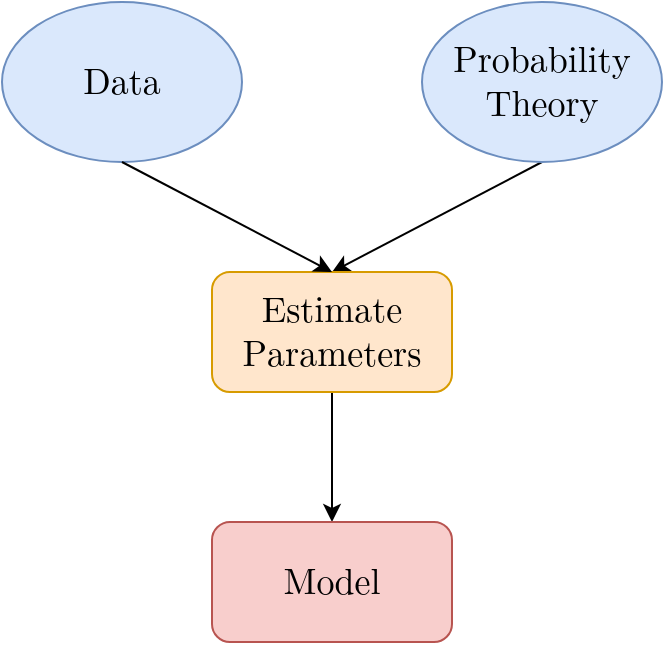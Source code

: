 <mxfile version="12.7.7" type="device"><diagram id="8TNF0KPh6GDLdu5gJAXt" name="Page-1"><mxGraphModel dx="1422" dy="769" grid="1" gridSize="10" guides="1" tooltips="1" connect="1" arrows="1" fold="1" page="1" pageScale="1" pageWidth="827" pageHeight="1169" math="0" shadow="0"><root><mxCell id="0"/><mxCell id="1" parent="0"/><mxCell id="QzA-1DSQ6NgdnoYj1IWd-1" value="Data" style="ellipse;whiteSpace=wrap;html=1;fillColor=#dae8fc;strokeColor=#6c8ebf;fontFamily=Latin Modern Math;fontSize=18;" vertex="1" parent="1"><mxGeometry x="185" y="110" width="120" height="80" as="geometry"/></mxCell><mxCell id="QzA-1DSQ6NgdnoYj1IWd-7" style="rounded=1;orthogonalLoop=1;jettySize=auto;html=1;exitX=0.5;exitY=1;exitDx=0;exitDy=0;entryX=0.5;entryY=0;entryDx=0;entryDy=0;" edge="1" parent="1" source="QzA-1DSQ6NgdnoYj1IWd-2" target="QzA-1DSQ6NgdnoYj1IWd-3"><mxGeometry relative="1" as="geometry"/></mxCell><mxCell id="QzA-1DSQ6NgdnoYj1IWd-2" value="Probability Theory" style="ellipse;whiteSpace=wrap;html=1;fillColor=#dae8fc;strokeColor=#6c8ebf;fontFamily=Latin Modern Math;fontSize=18;" vertex="1" parent="1"><mxGeometry x="395" y="110" width="120" height="80" as="geometry"/></mxCell><mxCell id="QzA-1DSQ6NgdnoYj1IWd-8" style="edgeStyle=none;rounded=0;orthogonalLoop=1;jettySize=auto;html=1;exitX=0.5;exitY=1;exitDx=0;exitDy=0;entryX=0.5;entryY=0;entryDx=0;entryDy=0;" edge="1" parent="1" source="QzA-1DSQ6NgdnoYj1IWd-3" target="QzA-1DSQ6NgdnoYj1IWd-4"><mxGeometry relative="1" as="geometry"/></mxCell><mxCell id="QzA-1DSQ6NgdnoYj1IWd-3" value="&lt;div style=&quot;font-size: 18px;&quot;&gt;Estimate Parameters&lt;/div&gt;" style="rounded=1;whiteSpace=wrap;html=1;fillColor=#ffe6cc;strokeColor=#d79b00;fontFamily=Latin Modern Math;fontSize=18;" vertex="1" parent="1"><mxGeometry x="290" y="245" width="120" height="60" as="geometry"/></mxCell><mxCell id="QzA-1DSQ6NgdnoYj1IWd-4" value="Model" style="rounded=1;whiteSpace=wrap;html=1;fillColor=#f8cecc;strokeColor=#b85450;fontFamily=Latin Modern Math;fontSize=18;" vertex="1" parent="1"><mxGeometry x="290" y="370" width="120" height="60" as="geometry"/></mxCell><mxCell id="QzA-1DSQ6NgdnoYj1IWd-6" value="" style="endArrow=classic;html=1;entryX=0.5;entryY=0;entryDx=0;entryDy=0;exitX=0.5;exitY=1;exitDx=0;exitDy=0;" edge="1" parent="1" source="QzA-1DSQ6NgdnoYj1IWd-1" target="QzA-1DSQ6NgdnoYj1IWd-3"><mxGeometry width="50" height="50" relative="1" as="geometry"><mxPoint x="150" y="300" as="sourcePoint"/><mxPoint x="200" y="250" as="targetPoint"/></mxGeometry></mxCell></root></mxGraphModel></diagram></mxfile>